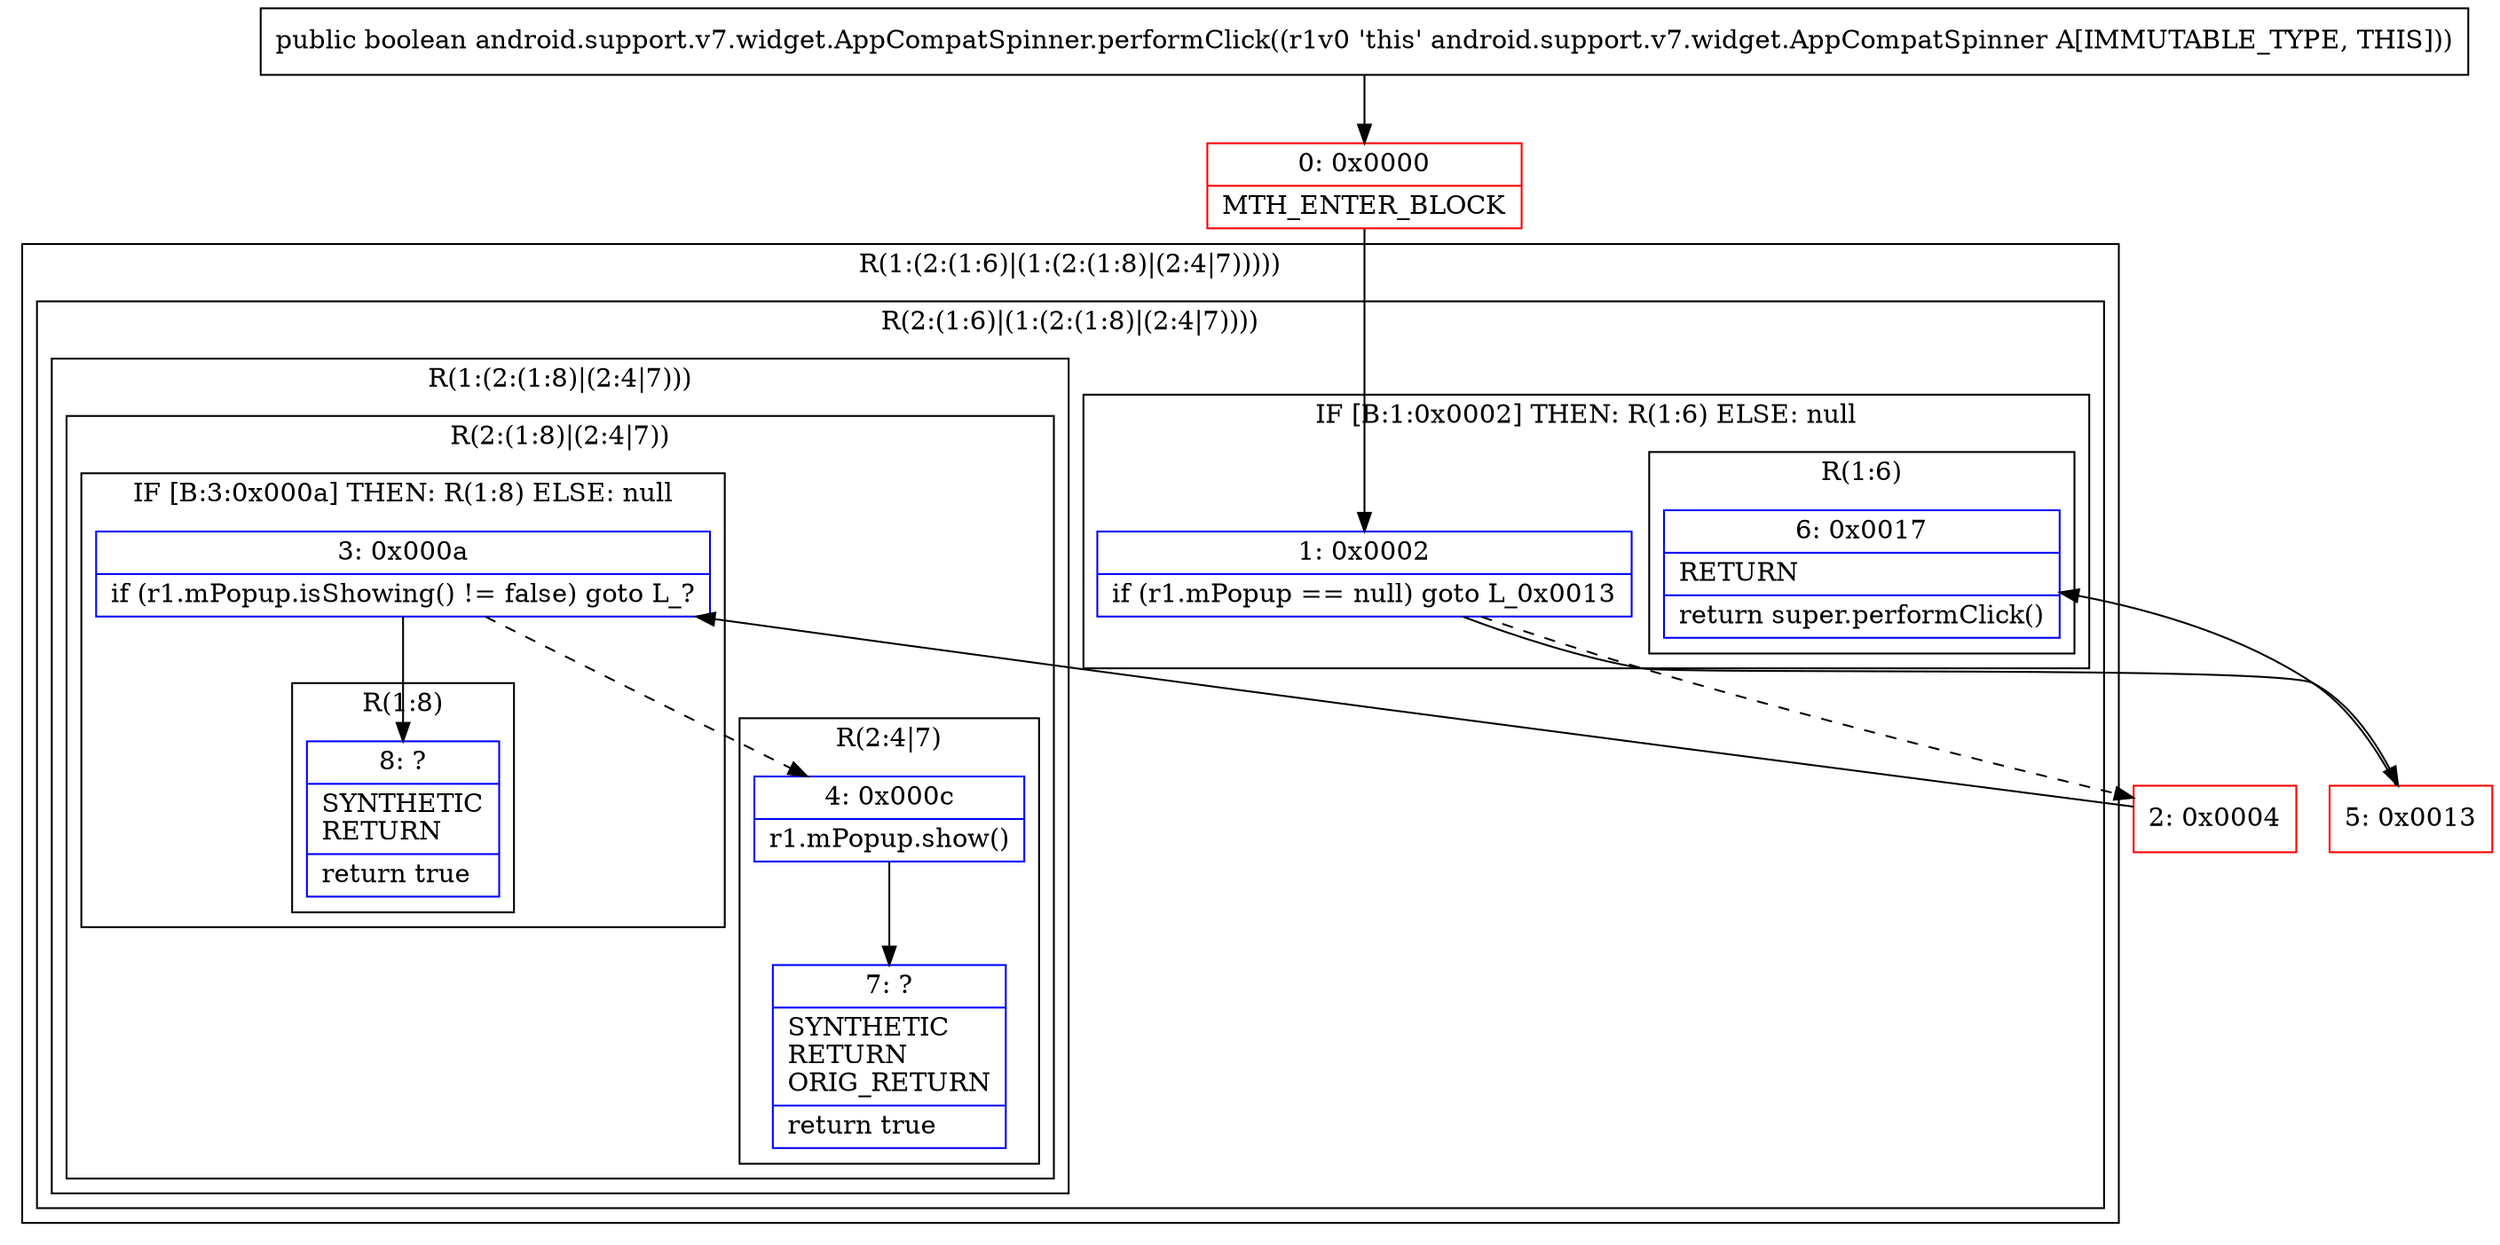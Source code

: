 digraph "CFG forandroid.support.v7.widget.AppCompatSpinner.performClick()Z" {
subgraph cluster_Region_435101012 {
label = "R(1:(2:(1:6)|(1:(2:(1:8)|(2:4|7)))))";
node [shape=record,color=blue];
subgraph cluster_Region_1397767262 {
label = "R(2:(1:6)|(1:(2:(1:8)|(2:4|7))))";
node [shape=record,color=blue];
subgraph cluster_IfRegion_1858441416 {
label = "IF [B:1:0x0002] THEN: R(1:6) ELSE: null";
node [shape=record,color=blue];
Node_1 [shape=record,label="{1\:\ 0x0002|if (r1.mPopup == null) goto L_0x0013\l}"];
subgraph cluster_Region_1748080346 {
label = "R(1:6)";
node [shape=record,color=blue];
Node_6 [shape=record,label="{6\:\ 0x0017|RETURN\l|return super.performClick()\l}"];
}
}
subgraph cluster_Region_156574517 {
label = "R(1:(2:(1:8)|(2:4|7)))";
node [shape=record,color=blue];
subgraph cluster_Region_1538612365 {
label = "R(2:(1:8)|(2:4|7))";
node [shape=record,color=blue];
subgraph cluster_IfRegion_422888675 {
label = "IF [B:3:0x000a] THEN: R(1:8) ELSE: null";
node [shape=record,color=blue];
Node_3 [shape=record,label="{3\:\ 0x000a|if (r1.mPopup.isShowing() != false) goto L_?\l}"];
subgraph cluster_Region_2102859353 {
label = "R(1:8)";
node [shape=record,color=blue];
Node_8 [shape=record,label="{8\:\ ?|SYNTHETIC\lRETURN\l|return true\l}"];
}
}
subgraph cluster_Region_1572593229 {
label = "R(2:4|7)";
node [shape=record,color=blue];
Node_4 [shape=record,label="{4\:\ 0x000c|r1.mPopup.show()\l}"];
Node_7 [shape=record,label="{7\:\ ?|SYNTHETIC\lRETURN\lORIG_RETURN\l|return true\l}"];
}
}
}
}
}
Node_0 [shape=record,color=red,label="{0\:\ 0x0000|MTH_ENTER_BLOCK\l}"];
Node_2 [shape=record,color=red,label="{2\:\ 0x0004}"];
Node_5 [shape=record,color=red,label="{5\:\ 0x0013}"];
MethodNode[shape=record,label="{public boolean android.support.v7.widget.AppCompatSpinner.performClick((r1v0 'this' android.support.v7.widget.AppCompatSpinner A[IMMUTABLE_TYPE, THIS])) }"];
MethodNode -> Node_0;
Node_1 -> Node_2[style=dashed];
Node_1 -> Node_5;
Node_3 -> Node_4[style=dashed];
Node_3 -> Node_8;
Node_4 -> Node_7;
Node_0 -> Node_1;
Node_2 -> Node_3;
Node_5 -> Node_6;
}

